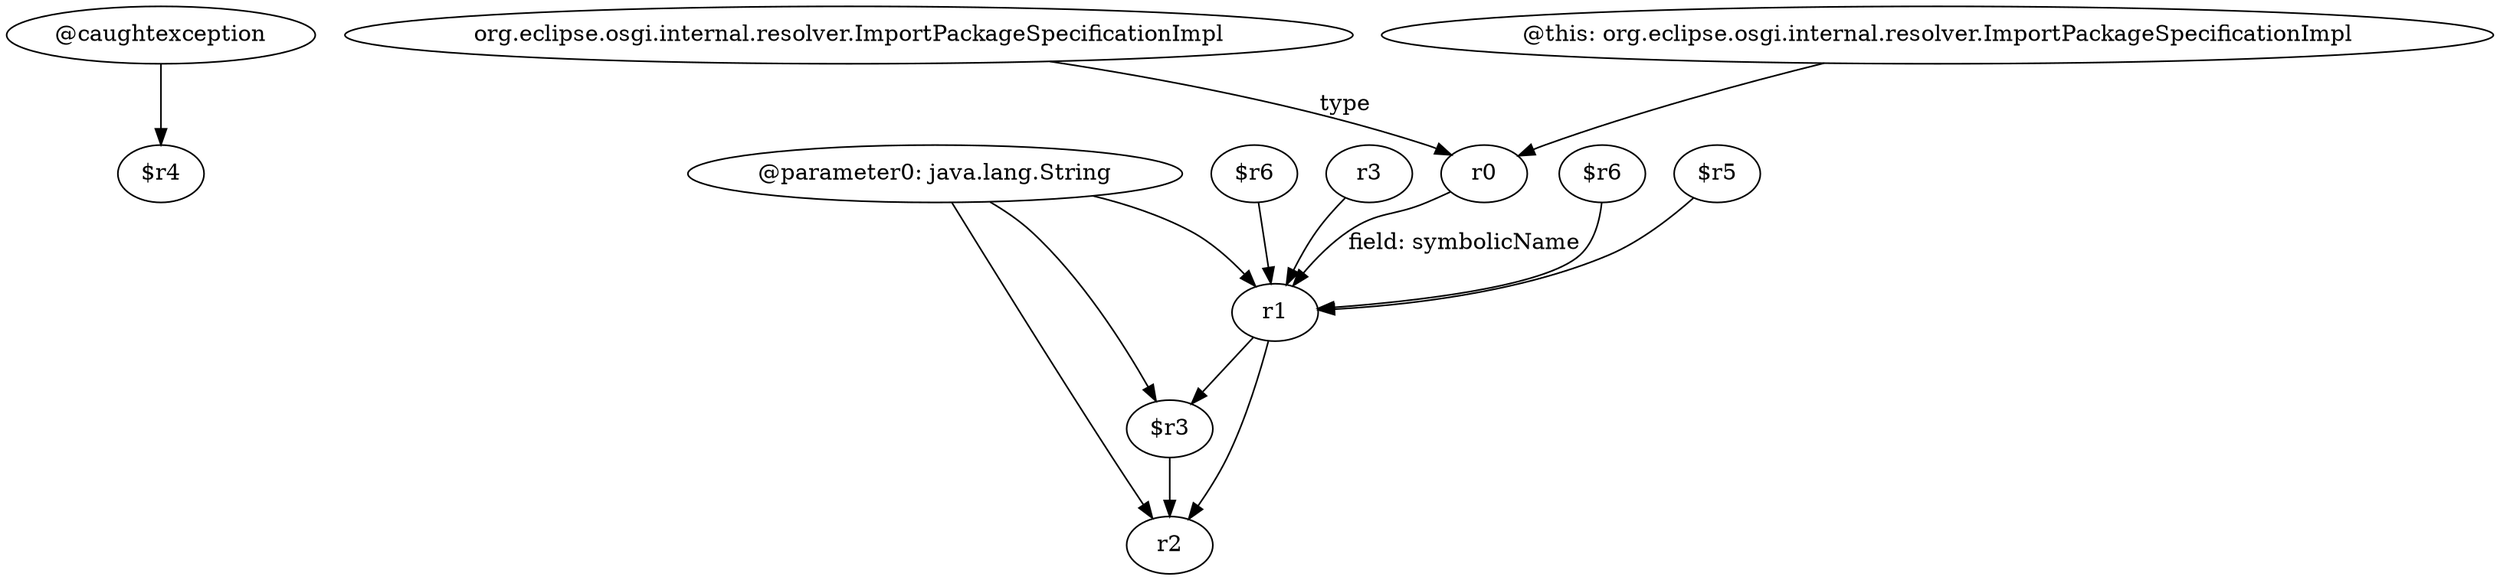 digraph g {
0[label="@caughtexception"]
1[label="$r4"]
0->1[label=""]
2[label="@parameter0: java.lang.String"]
3[label="r2"]
2->3[label=""]
4[label="$r6"]
5[label="r1"]
4->5[label=""]
6[label="$r3"]
2->6[label=""]
7[label="r3"]
7->5[label=""]
5->3[label=""]
8[label="org.eclipse.osgi.internal.resolver.ImportPackageSpecificationImpl"]
9[label="r0"]
8->9[label="type"]
5->6[label=""]
10[label="$r6"]
10->5[label=""]
2->5[label=""]
9->5[label="field: symbolicName"]
11[label="@this: org.eclipse.osgi.internal.resolver.ImportPackageSpecificationImpl"]
11->9[label=""]
6->3[label=""]
12[label="$r5"]
12->5[label=""]
}